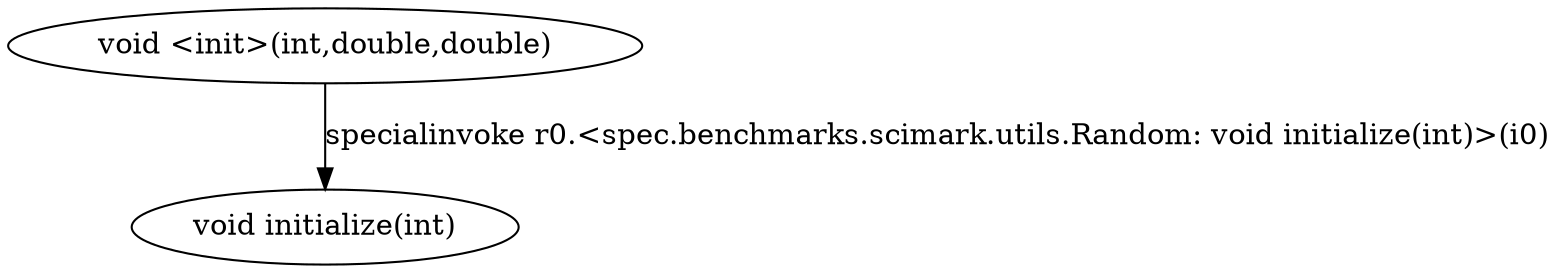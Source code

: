digraph g {
1[label="void initialize(int)"]
0[label="void <init>(int,double,double)"]
0->1[label="specialinvoke r0.<spec.benchmarks.scimark.utils.Random: void initialize(int)>(i0)"]
}